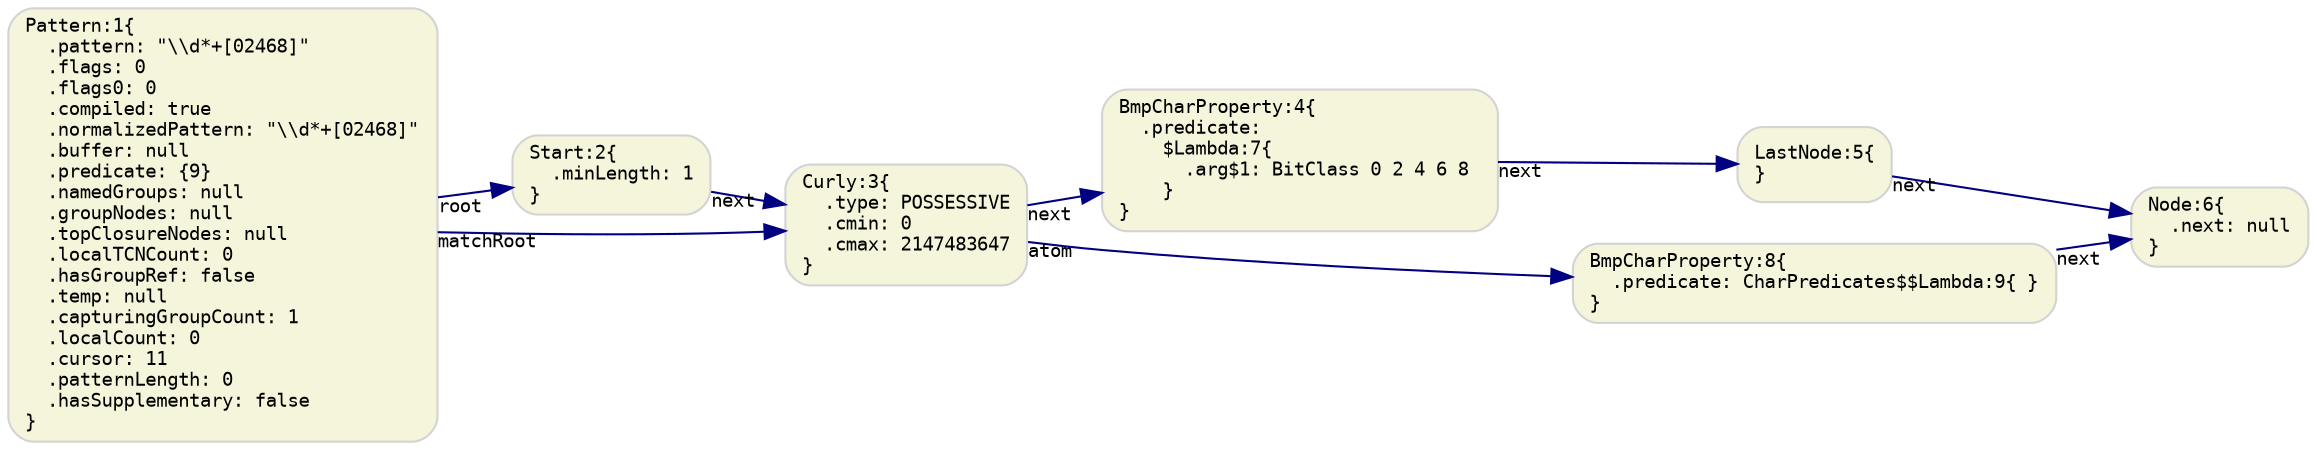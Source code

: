 digraph G {
  rankdir=LR;
  graph [fontname="Monospace", fontsize="11"]

  // default nodes
  node [fontname="Monospace", fontsize="9", shape="box", style="rounded,filled", color="LightGray", fillcolor="Beige"]
  1[ label="Pattern:1\{\l  .pattern: \"\\\\d*+[02468]\"\l  .flags: 0\l  .flags0: 0\l  .compiled: true\l  .normalizedPattern: \"\\\\d*+[02468]\"\l  .buffer: null\l  .predicate: \{9\}\l  .namedGroups: null\l  .groupNodes: null\l  .topClosureNodes: null\l  .localTCNCount: 0\l  .hasGroupRef: false\l  .temp: null\l  .capturingGroupCount: 1\l  .localCount: 0\l  .cursor: 11\l  .patternLength: 0\l  .hasSupplementary: false\l\}\l" ]
  2[ label="Start:2\{\l  .minLength: 1\l\}\l" ]
  3[ label="Curly:3\{\l  .type: POSSESSIVE\l  .cmin: 0\l  .cmax: 2147483647\l\}\l" ]
  4[ label="BmpCharProperty:4\{\l  .predicate:\l    $Lambda:7\{\l      .arg$1: BitClass 0 2 4 6 8 \l    \}\l\}\l" ]
  5[ label="LastNode:5\{\l\}\l" ]
  6[ label="Node:6\{\l  .next: null\l\}\l" ]
  8[ label="BmpCharProperty:8\{\l  .predicate: CharPredicates$$Lambda:9\{ \}\l\}\l" ]

  // default edges
  edge [fontname="Monospace", fontsize="9", color="Navy"]
  5 -> 6 [ taillabel="next" ]
  4 -> 5 [ taillabel="next" ]
  3 -> 4 [ taillabel="next" ]
  8 -> 6 [ taillabel="next" ]
  3 -> 8 [ taillabel="atom" ]
  2 -> 3 [ taillabel="next" ]
  1 -> 2 [ taillabel="root" ]
  1 -> 3 [ taillabel="matchRoot" ]
}
